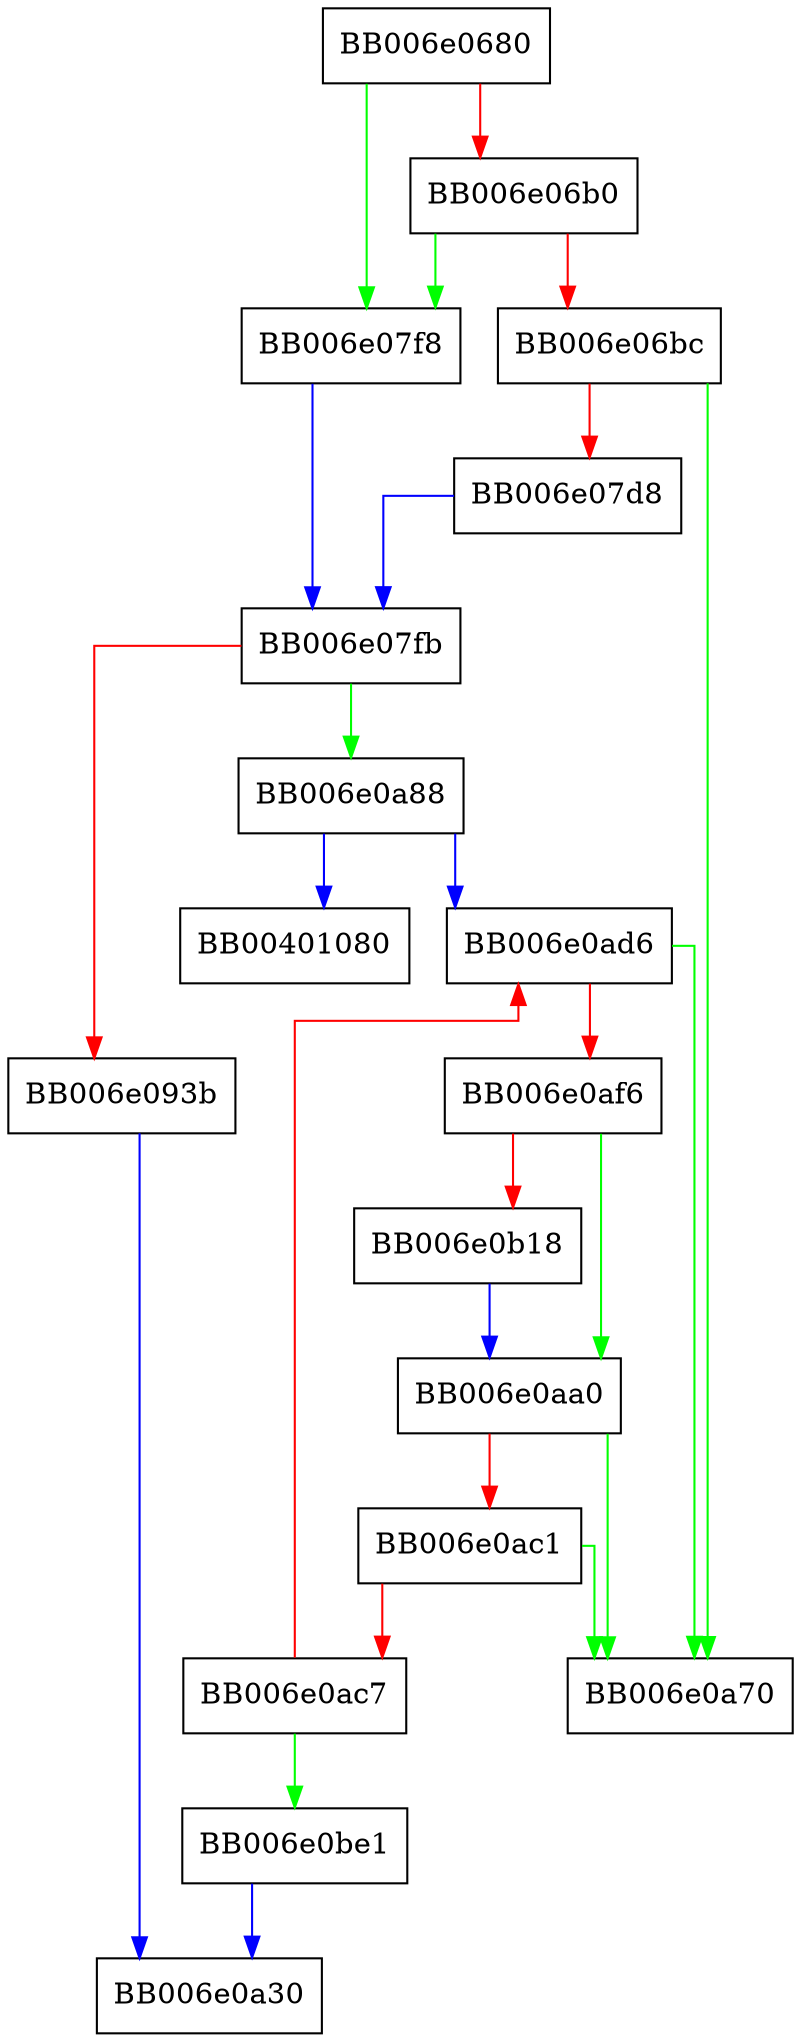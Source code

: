 digraph drbg_ctr_generate {
  node [shape="box"];
  graph [splines=ortho];
  BB006e0680 -> BB006e07f8 [color="green"];
  BB006e0680 -> BB006e06b0 [color="red"];
  BB006e06b0 -> BB006e07f8 [color="green"];
  BB006e06b0 -> BB006e06bc [color="red"];
  BB006e06bc -> BB006e0a70 [color="green"];
  BB006e06bc -> BB006e07d8 [color="red"];
  BB006e07d8 -> BB006e07fb [color="blue"];
  BB006e07f8 -> BB006e07fb [color="blue"];
  BB006e07fb -> BB006e0a88 [color="green"];
  BB006e07fb -> BB006e093b [color="red"];
  BB006e093b -> BB006e0a30 [color="blue"];
  BB006e0a88 -> BB00401080 [color="blue"];
  BB006e0a88 -> BB006e0ad6 [color="blue"];
  BB006e0aa0 -> BB006e0a70 [color="green"];
  BB006e0aa0 -> BB006e0ac1 [color="red"];
  BB006e0ac1 -> BB006e0a70 [color="green"];
  BB006e0ac1 -> BB006e0ac7 [color="red"];
  BB006e0ac7 -> BB006e0be1 [color="green"];
  BB006e0ac7 -> BB006e0ad6 [color="red"];
  BB006e0ad6 -> BB006e0a70 [color="green"];
  BB006e0ad6 -> BB006e0af6 [color="red"];
  BB006e0af6 -> BB006e0aa0 [color="green"];
  BB006e0af6 -> BB006e0b18 [color="red"];
  BB006e0b18 -> BB006e0aa0 [color="blue"];
  BB006e0be1 -> BB006e0a30 [color="blue"];
}